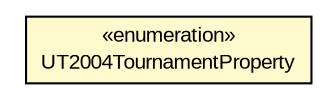 #!/usr/local/bin/dot
#
# Class diagram 
# Generated by UMLGraph version 5.1 (http://www.umlgraph.org/)
#

digraph G {
	edge [fontname="arial",fontsize=10,labelfontname="arial",labelfontsize=10];
	node [fontname="arial",fontsize=10,shape=plaintext];
	nodesep=0.25;
	ranksep=0.5;
	// cz.cuni.amis.pogamut.ut2004.tournament.utils.UT2004TournamentProperty
	c2202 [label=<<table title="cz.cuni.amis.pogamut.ut2004.tournament.utils.UT2004TournamentProperty" border="0" cellborder="1" cellspacing="0" cellpadding="2" port="p" bgcolor="lemonChiffon" href="./UT2004TournamentProperty.html">
		<tr><td><table border="0" cellspacing="0" cellpadding="1">
<tr><td align="center" balign="center"> &#171;enumeration&#187; </td></tr>
<tr><td align="center" balign="center"> UT2004TournamentProperty </td></tr>
		</table></td></tr>
		</table>>, fontname="arial", fontcolor="black", fontsize=10.0];
}

